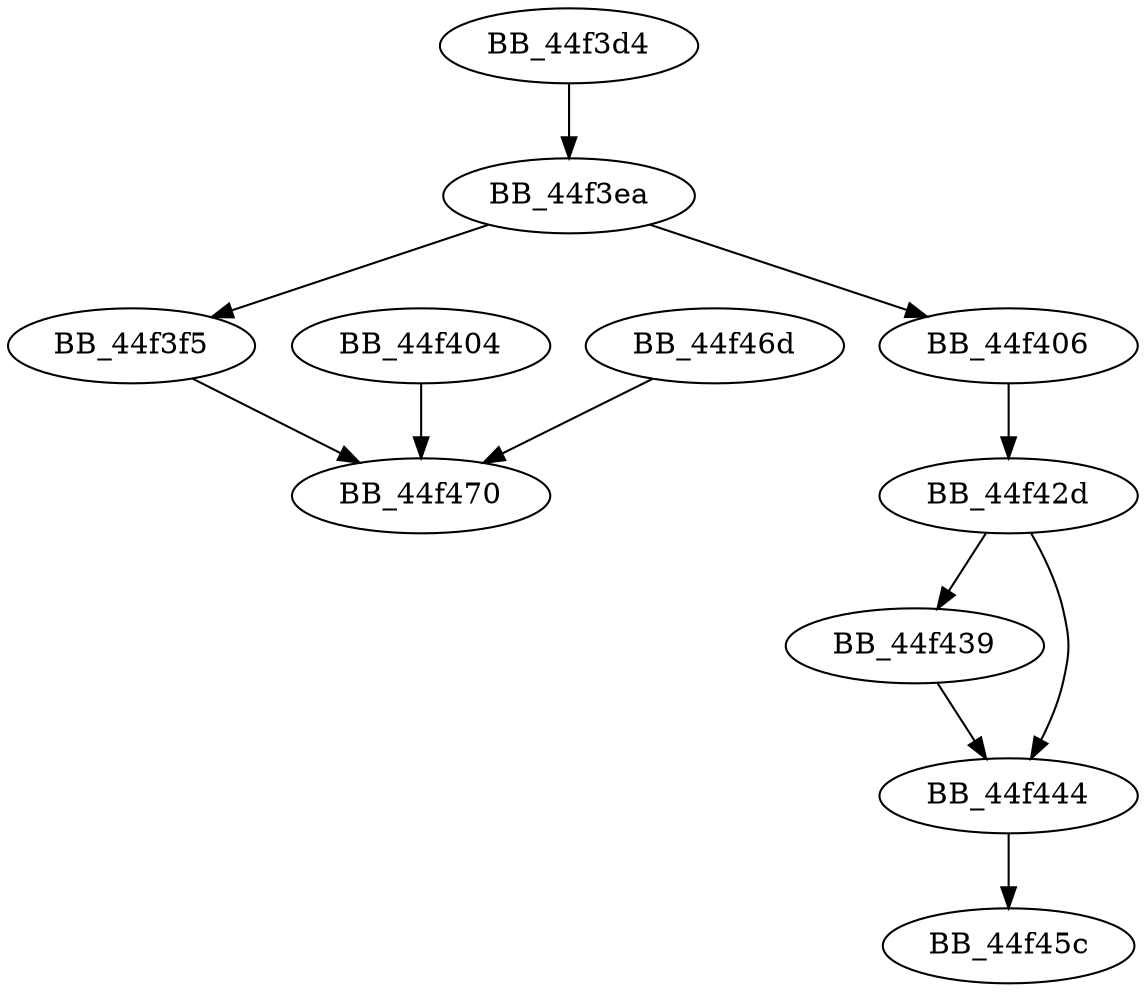DiGraph sub_44F3D4{
BB_44f3d4->BB_44f3ea
BB_44f3ea->BB_44f3f5
BB_44f3ea->BB_44f406
BB_44f3f5->BB_44f470
BB_44f404->BB_44f470
BB_44f406->BB_44f42d
BB_44f42d->BB_44f439
BB_44f42d->BB_44f444
BB_44f439->BB_44f444
BB_44f444->BB_44f45c
BB_44f46d->BB_44f470
}
